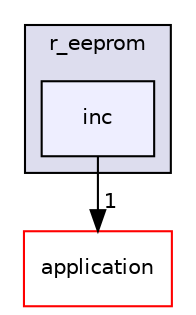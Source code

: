 digraph "inc" {
  compound=true
  node [ fontsize="10", fontname="Helvetica"];
  edge [ labelfontsize="10", labelfontname="Helvetica"];
  subgraph clusterdir_6409ea045f7455439364c4988f0a05b3 {
    graph [ bgcolor="#ddddee", pencolor="black", label="r_eeprom" fontname="Helvetica", fontsize="10", URL="dir_6409ea045f7455439364c4988f0a05b3.html"]
  dir_bfa7e82cae0f629fc220f0d977b39c86 [shape=box, label="inc", style="filled", fillcolor="#eeeeff", pencolor="black", URL="dir_bfa7e82cae0f629fc220f0d977b39c86.html"];
  }
  dir_eda2a6d705da8f3400ffe9a7dcb90b30 [shape=box label="application" fillcolor="white" style="filled" color="red" URL="dir_eda2a6d705da8f3400ffe9a7dcb90b30.html"];
  dir_bfa7e82cae0f629fc220f0d977b39c86->dir_eda2a6d705da8f3400ffe9a7dcb90b30 [headlabel="1", labeldistance=1.5 headhref="dir_000058_000002.html"];
}
